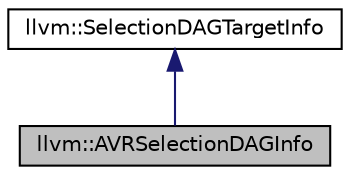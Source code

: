 digraph "llvm::AVRSelectionDAGInfo"
{
 // LATEX_PDF_SIZE
  bgcolor="transparent";
  edge [fontname="Helvetica",fontsize="10",labelfontname="Helvetica",labelfontsize="10"];
  node [fontname="Helvetica",fontsize="10",shape=record];
  Node1 [label="llvm::AVRSelectionDAGInfo",height=0.2,width=0.4,color="black", fillcolor="grey75", style="filled", fontcolor="black",tooltip="Holds information about the AVR instruction selection DAG."];
  Node2 -> Node1 [dir="back",color="midnightblue",fontsize="10",style="solid",fontname="Helvetica"];
  Node2 [label="llvm::SelectionDAGTargetInfo",height=0.2,width=0.4,color="black",URL="$classllvm_1_1SelectionDAGTargetInfo.html",tooltip="Targets can subclass this to parameterize the SelectionDAG lowering and instruction selection process..."];
}
